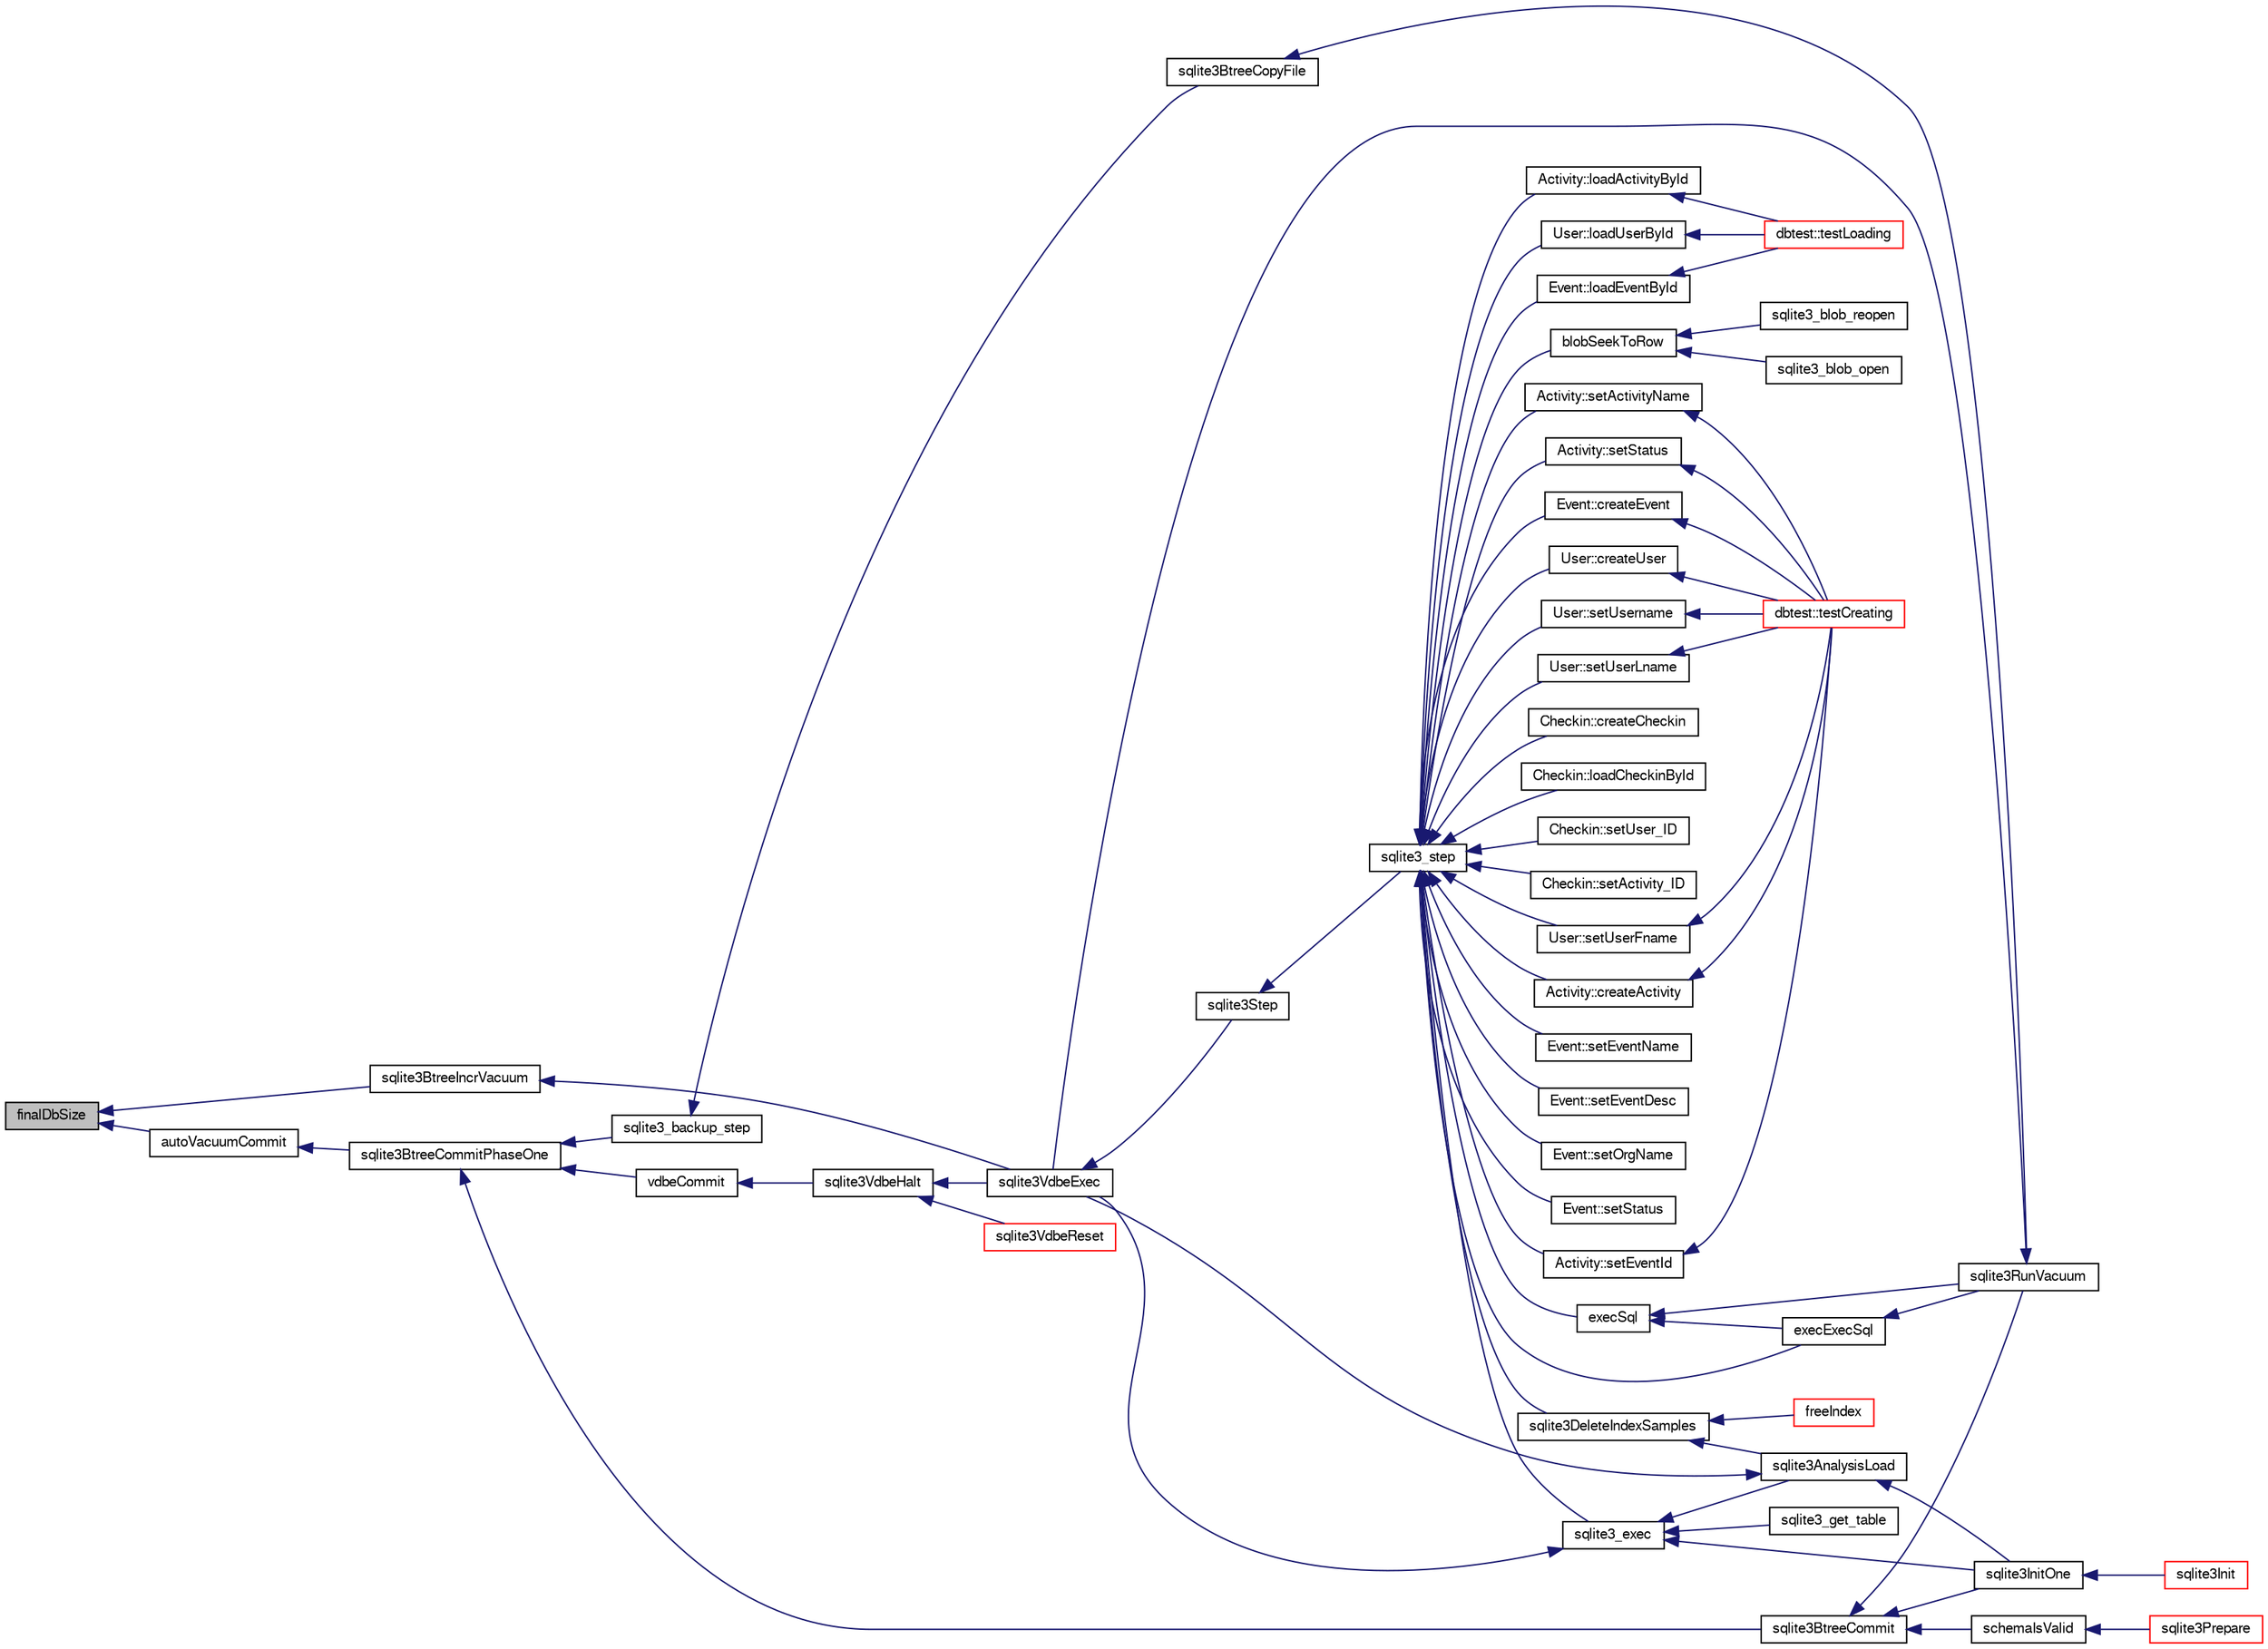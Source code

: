 digraph "finalDbSize"
{
  edge [fontname="FreeSans",fontsize="10",labelfontname="FreeSans",labelfontsize="10"];
  node [fontname="FreeSans",fontsize="10",shape=record];
  rankdir="LR";
  Node108378 [label="finalDbSize",height=0.2,width=0.4,color="black", fillcolor="grey75", style="filled", fontcolor="black"];
  Node108378 -> Node108379 [dir="back",color="midnightblue",fontsize="10",style="solid",fontname="FreeSans"];
  Node108379 [label="sqlite3BtreeIncrVacuum",height=0.2,width=0.4,color="black", fillcolor="white", style="filled",URL="$sqlite3_8c.html#a0b4c98acfd785fc6d5dc5c3237030318"];
  Node108379 -> Node108380 [dir="back",color="midnightblue",fontsize="10",style="solid",fontname="FreeSans"];
  Node108380 [label="sqlite3VdbeExec",height=0.2,width=0.4,color="black", fillcolor="white", style="filled",URL="$sqlite3_8c.html#a8ce40a614bdc56719c4d642b1e4dfb21"];
  Node108380 -> Node108381 [dir="back",color="midnightblue",fontsize="10",style="solid",fontname="FreeSans"];
  Node108381 [label="sqlite3Step",height=0.2,width=0.4,color="black", fillcolor="white", style="filled",URL="$sqlite3_8c.html#a3f2872e873e2758a4beedad1d5113554"];
  Node108381 -> Node108382 [dir="back",color="midnightblue",fontsize="10",style="solid",fontname="FreeSans"];
  Node108382 [label="sqlite3_step",height=0.2,width=0.4,color="black", fillcolor="white", style="filled",URL="$sqlite3_8h.html#ac1e491ce36b7471eb28387f7d3c74334"];
  Node108382 -> Node108383 [dir="back",color="midnightblue",fontsize="10",style="solid",fontname="FreeSans"];
  Node108383 [label="Activity::createActivity",height=0.2,width=0.4,color="black", fillcolor="white", style="filled",URL="$classActivity.html#a813cc5e52c14ab49b39014c134e3425b"];
  Node108383 -> Node108384 [dir="back",color="midnightblue",fontsize="10",style="solid",fontname="FreeSans"];
  Node108384 [label="dbtest::testCreating",height=0.2,width=0.4,color="red", fillcolor="white", style="filled",URL="$classdbtest.html#a8193e88a7df657069c8a6bd09c8243b7"];
  Node108382 -> Node108386 [dir="back",color="midnightblue",fontsize="10",style="solid",fontname="FreeSans"];
  Node108386 [label="Activity::loadActivityById",height=0.2,width=0.4,color="black", fillcolor="white", style="filled",URL="$classActivity.html#abe4ffb4f08a47212ebf9013259d9e7fd"];
  Node108386 -> Node108387 [dir="back",color="midnightblue",fontsize="10",style="solid",fontname="FreeSans"];
  Node108387 [label="dbtest::testLoading",height=0.2,width=0.4,color="red", fillcolor="white", style="filled",URL="$classdbtest.html#a6f98d82a2c8e2b9040848763504ddae1"];
  Node108382 -> Node108388 [dir="back",color="midnightblue",fontsize="10",style="solid",fontname="FreeSans"];
  Node108388 [label="Activity::setEventId",height=0.2,width=0.4,color="black", fillcolor="white", style="filled",URL="$classActivity.html#adb1d0fd0d08f473e068f0a4086bfa9ca"];
  Node108388 -> Node108384 [dir="back",color="midnightblue",fontsize="10",style="solid",fontname="FreeSans"];
  Node108382 -> Node108389 [dir="back",color="midnightblue",fontsize="10",style="solid",fontname="FreeSans"];
  Node108389 [label="Activity::setActivityName",height=0.2,width=0.4,color="black", fillcolor="white", style="filled",URL="$classActivity.html#a62dc3737b33915a36086f9dd26d16a81"];
  Node108389 -> Node108384 [dir="back",color="midnightblue",fontsize="10",style="solid",fontname="FreeSans"];
  Node108382 -> Node108390 [dir="back",color="midnightblue",fontsize="10",style="solid",fontname="FreeSans"];
  Node108390 [label="Activity::setStatus",height=0.2,width=0.4,color="black", fillcolor="white", style="filled",URL="$classActivity.html#af618135a7738f4d2a7ee147a8ef912ea"];
  Node108390 -> Node108384 [dir="back",color="midnightblue",fontsize="10",style="solid",fontname="FreeSans"];
  Node108382 -> Node108391 [dir="back",color="midnightblue",fontsize="10",style="solid",fontname="FreeSans"];
  Node108391 [label="Checkin::createCheckin",height=0.2,width=0.4,color="black", fillcolor="white", style="filled",URL="$classCheckin.html#a4e40acdf7fff0e607f6de4f24f3a163c"];
  Node108382 -> Node108392 [dir="back",color="midnightblue",fontsize="10",style="solid",fontname="FreeSans"];
  Node108392 [label="Checkin::loadCheckinById",height=0.2,width=0.4,color="black", fillcolor="white", style="filled",URL="$classCheckin.html#a3461f70ea6c68475225f2a07f78a21e0"];
  Node108382 -> Node108393 [dir="back",color="midnightblue",fontsize="10",style="solid",fontname="FreeSans"];
  Node108393 [label="Checkin::setUser_ID",height=0.2,width=0.4,color="black", fillcolor="white", style="filled",URL="$classCheckin.html#a76ab640f4f912876dbebf183db5359c6"];
  Node108382 -> Node108394 [dir="back",color="midnightblue",fontsize="10",style="solid",fontname="FreeSans"];
  Node108394 [label="Checkin::setActivity_ID",height=0.2,width=0.4,color="black", fillcolor="white", style="filled",URL="$classCheckin.html#ab2ff3ec2604ec73a42af25874a00b232"];
  Node108382 -> Node108395 [dir="back",color="midnightblue",fontsize="10",style="solid",fontname="FreeSans"];
  Node108395 [label="Event::createEvent",height=0.2,width=0.4,color="black", fillcolor="white", style="filled",URL="$classEvent.html#a77adb9f4a46ffb32c2d931f0691f5903"];
  Node108395 -> Node108384 [dir="back",color="midnightblue",fontsize="10",style="solid",fontname="FreeSans"];
  Node108382 -> Node108396 [dir="back",color="midnightblue",fontsize="10",style="solid",fontname="FreeSans"];
  Node108396 [label="Event::loadEventById",height=0.2,width=0.4,color="black", fillcolor="white", style="filled",URL="$classEvent.html#afa66cea33f722dbeecb69cc98fdea055"];
  Node108396 -> Node108387 [dir="back",color="midnightblue",fontsize="10",style="solid",fontname="FreeSans"];
  Node108382 -> Node108397 [dir="back",color="midnightblue",fontsize="10",style="solid",fontname="FreeSans"];
  Node108397 [label="Event::setEventName",height=0.2,width=0.4,color="black", fillcolor="white", style="filled",URL="$classEvent.html#a10596b6ca077df05184e30d62b08729d"];
  Node108382 -> Node108398 [dir="back",color="midnightblue",fontsize="10",style="solid",fontname="FreeSans"];
  Node108398 [label="Event::setEventDesc",height=0.2,width=0.4,color="black", fillcolor="white", style="filled",URL="$classEvent.html#ae36b8377dcae792f1c5c4726024c981b"];
  Node108382 -> Node108399 [dir="back",color="midnightblue",fontsize="10",style="solid",fontname="FreeSans"];
  Node108399 [label="Event::setOrgName",height=0.2,width=0.4,color="black", fillcolor="white", style="filled",URL="$classEvent.html#a19aac0f776bd764563a54977656cf680"];
  Node108382 -> Node108400 [dir="back",color="midnightblue",fontsize="10",style="solid",fontname="FreeSans"];
  Node108400 [label="Event::setStatus",height=0.2,width=0.4,color="black", fillcolor="white", style="filled",URL="$classEvent.html#ab0a6b9285af0f4172eb841e2b80f8972"];
  Node108382 -> Node108401 [dir="back",color="midnightblue",fontsize="10",style="solid",fontname="FreeSans"];
  Node108401 [label="blobSeekToRow",height=0.2,width=0.4,color="black", fillcolor="white", style="filled",URL="$sqlite3_8c.html#afff57e13332b98c8a44a7cebe38962ab"];
  Node108401 -> Node108402 [dir="back",color="midnightblue",fontsize="10",style="solid",fontname="FreeSans"];
  Node108402 [label="sqlite3_blob_open",height=0.2,width=0.4,color="black", fillcolor="white", style="filled",URL="$sqlite3_8h.html#adb8ad839a5bdd62a43785132bc7dd518"];
  Node108401 -> Node108403 [dir="back",color="midnightblue",fontsize="10",style="solid",fontname="FreeSans"];
  Node108403 [label="sqlite3_blob_reopen",height=0.2,width=0.4,color="black", fillcolor="white", style="filled",URL="$sqlite3_8h.html#abc77c24fdc0150138490359a94360f7e"];
  Node108382 -> Node108404 [dir="back",color="midnightblue",fontsize="10",style="solid",fontname="FreeSans"];
  Node108404 [label="sqlite3DeleteIndexSamples",height=0.2,width=0.4,color="black", fillcolor="white", style="filled",URL="$sqlite3_8c.html#aaeda0302fbf61397ec009f65bed047ef"];
  Node108404 -> Node108405 [dir="back",color="midnightblue",fontsize="10",style="solid",fontname="FreeSans"];
  Node108405 [label="sqlite3AnalysisLoad",height=0.2,width=0.4,color="black", fillcolor="white", style="filled",URL="$sqlite3_8c.html#a48a2301c27e1d3d68708b9b8761b5a01"];
  Node108405 -> Node108380 [dir="back",color="midnightblue",fontsize="10",style="solid",fontname="FreeSans"];
  Node108405 -> Node108406 [dir="back",color="midnightblue",fontsize="10",style="solid",fontname="FreeSans"];
  Node108406 [label="sqlite3InitOne",height=0.2,width=0.4,color="black", fillcolor="white", style="filled",URL="$sqlite3_8c.html#ac4318b25df65269906b0379251fe9b85"];
  Node108406 -> Node108407 [dir="back",color="midnightblue",fontsize="10",style="solid",fontname="FreeSans"];
  Node108407 [label="sqlite3Init",height=0.2,width=0.4,color="red", fillcolor="white", style="filled",URL="$sqlite3_8c.html#aed74e3dc765631a833f522f425ff5a48"];
  Node108404 -> Node108507 [dir="back",color="midnightblue",fontsize="10",style="solid",fontname="FreeSans"];
  Node108507 [label="freeIndex",height=0.2,width=0.4,color="red", fillcolor="white", style="filled",URL="$sqlite3_8c.html#a00907c99c18d5bcb9d0b38c077146c31"];
  Node108382 -> Node108573 [dir="back",color="midnightblue",fontsize="10",style="solid",fontname="FreeSans"];
  Node108573 [label="sqlite3_exec",height=0.2,width=0.4,color="black", fillcolor="white", style="filled",URL="$sqlite3_8h.html#a97487ec8150e0bcc8fa392ab8f0e24db"];
  Node108573 -> Node108380 [dir="back",color="midnightblue",fontsize="10",style="solid",fontname="FreeSans"];
  Node108573 -> Node108405 [dir="back",color="midnightblue",fontsize="10",style="solid",fontname="FreeSans"];
  Node108573 -> Node108406 [dir="back",color="midnightblue",fontsize="10",style="solid",fontname="FreeSans"];
  Node108573 -> Node108574 [dir="back",color="midnightblue",fontsize="10",style="solid",fontname="FreeSans"];
  Node108574 [label="sqlite3_get_table",height=0.2,width=0.4,color="black", fillcolor="white", style="filled",URL="$sqlite3_8h.html#a5effeac4e12df57beaa35c5be1f61579"];
  Node108382 -> Node108564 [dir="back",color="midnightblue",fontsize="10",style="solid",fontname="FreeSans"];
  Node108564 [label="execSql",height=0.2,width=0.4,color="black", fillcolor="white", style="filled",URL="$sqlite3_8c.html#a7d16651b98a110662f4c265eff0246cb"];
  Node108564 -> Node108565 [dir="back",color="midnightblue",fontsize="10",style="solid",fontname="FreeSans"];
  Node108565 [label="execExecSql",height=0.2,width=0.4,color="black", fillcolor="white", style="filled",URL="$sqlite3_8c.html#ac1be09a6c047f21133d16378d301e0d4"];
  Node108565 -> Node108566 [dir="back",color="midnightblue",fontsize="10",style="solid",fontname="FreeSans"];
  Node108566 [label="sqlite3RunVacuum",height=0.2,width=0.4,color="black", fillcolor="white", style="filled",URL="$sqlite3_8c.html#a5e83ddc7b3e7e8e79ad5d1fc92de1d2f"];
  Node108566 -> Node108380 [dir="back",color="midnightblue",fontsize="10",style="solid",fontname="FreeSans"];
  Node108564 -> Node108566 [dir="back",color="midnightblue",fontsize="10",style="solid",fontname="FreeSans"];
  Node108382 -> Node108565 [dir="back",color="midnightblue",fontsize="10",style="solid",fontname="FreeSans"];
  Node108382 -> Node108567 [dir="back",color="midnightblue",fontsize="10",style="solid",fontname="FreeSans"];
  Node108567 [label="User::createUser",height=0.2,width=0.4,color="black", fillcolor="white", style="filled",URL="$classUser.html#a22ed673939e8cc0a136130b809bba513"];
  Node108567 -> Node108384 [dir="back",color="midnightblue",fontsize="10",style="solid",fontname="FreeSans"];
  Node108382 -> Node108568 [dir="back",color="midnightblue",fontsize="10",style="solid",fontname="FreeSans"];
  Node108568 [label="User::loadUserById",height=0.2,width=0.4,color="black", fillcolor="white", style="filled",URL="$classUser.html#a863377665b7fb83c5547dcf9727f5092"];
  Node108568 -> Node108387 [dir="back",color="midnightblue",fontsize="10",style="solid",fontname="FreeSans"];
  Node108382 -> Node108569 [dir="back",color="midnightblue",fontsize="10",style="solid",fontname="FreeSans"];
  Node108569 [label="User::setUsername",height=0.2,width=0.4,color="black", fillcolor="white", style="filled",URL="$classUser.html#aa0497022a136cb78de785b0a39ae60b1"];
  Node108569 -> Node108384 [dir="back",color="midnightblue",fontsize="10",style="solid",fontname="FreeSans"];
  Node108382 -> Node108570 [dir="back",color="midnightblue",fontsize="10",style="solid",fontname="FreeSans"];
  Node108570 [label="User::setUserFname",height=0.2,width=0.4,color="black", fillcolor="white", style="filled",URL="$classUser.html#a72657eb55cd0ca437b4841a43f19912f"];
  Node108570 -> Node108384 [dir="back",color="midnightblue",fontsize="10",style="solid",fontname="FreeSans"];
  Node108382 -> Node108571 [dir="back",color="midnightblue",fontsize="10",style="solid",fontname="FreeSans"];
  Node108571 [label="User::setUserLname",height=0.2,width=0.4,color="black", fillcolor="white", style="filled",URL="$classUser.html#aa25973387e5afe1aa6f60dd6545e33b5"];
  Node108571 -> Node108384 [dir="back",color="midnightblue",fontsize="10",style="solid",fontname="FreeSans"];
  Node108378 -> Node108641 [dir="back",color="midnightblue",fontsize="10",style="solid",fontname="FreeSans"];
  Node108641 [label="autoVacuumCommit",height=0.2,width=0.4,color="black", fillcolor="white", style="filled",URL="$sqlite3_8c.html#a809d22c6311135ae3048adf41febaef0"];
  Node108641 -> Node108642 [dir="back",color="midnightblue",fontsize="10",style="solid",fontname="FreeSans"];
  Node108642 [label="sqlite3BtreeCommitPhaseOne",height=0.2,width=0.4,color="black", fillcolor="white", style="filled",URL="$sqlite3_8c.html#ae266cba101e64ad99a166f237532e262"];
  Node108642 -> Node108643 [dir="back",color="midnightblue",fontsize="10",style="solid",fontname="FreeSans"];
  Node108643 [label="sqlite3BtreeCommit",height=0.2,width=0.4,color="black", fillcolor="white", style="filled",URL="$sqlite3_8c.html#a8e56ab314556935f9f73080147d26419"];
  Node108643 -> Node108406 [dir="back",color="midnightblue",fontsize="10",style="solid",fontname="FreeSans"];
  Node108643 -> Node108591 [dir="back",color="midnightblue",fontsize="10",style="solid",fontname="FreeSans"];
  Node108591 [label="schemaIsValid",height=0.2,width=0.4,color="black", fillcolor="white", style="filled",URL="$sqlite3_8c.html#a7c466fe28e7ca6f46b8bf72c46d9738d"];
  Node108591 -> Node108559 [dir="back",color="midnightblue",fontsize="10",style="solid",fontname="FreeSans"];
  Node108559 [label="sqlite3Prepare",height=0.2,width=0.4,color="red", fillcolor="white", style="filled",URL="$sqlite3_8c.html#acb25890858d0bf4b12eb7aae569f0c7b"];
  Node108643 -> Node108566 [dir="back",color="midnightblue",fontsize="10",style="solid",fontname="FreeSans"];
  Node108642 -> Node108593 [dir="back",color="midnightblue",fontsize="10",style="solid",fontname="FreeSans"];
  Node108593 [label="sqlite3_backup_step",height=0.2,width=0.4,color="black", fillcolor="white", style="filled",URL="$sqlite3_8h.html#a1699b75e98d082eebc465a9e64c35269"];
  Node108593 -> Node108594 [dir="back",color="midnightblue",fontsize="10",style="solid",fontname="FreeSans"];
  Node108594 [label="sqlite3BtreeCopyFile",height=0.2,width=0.4,color="black", fillcolor="white", style="filled",URL="$sqlite3_8c.html#a4d9e19a79f0d5c1dfcef0bd137ae83f9"];
  Node108594 -> Node108566 [dir="back",color="midnightblue",fontsize="10",style="solid",fontname="FreeSans"];
  Node108642 -> Node108644 [dir="back",color="midnightblue",fontsize="10",style="solid",fontname="FreeSans"];
  Node108644 [label="vdbeCommit",height=0.2,width=0.4,color="black", fillcolor="white", style="filled",URL="$sqlite3_8c.html#a5d7f1e0625451b987728f600cfe1b92d"];
  Node108644 -> Node108599 [dir="back",color="midnightblue",fontsize="10",style="solid",fontname="FreeSans"];
  Node108599 [label="sqlite3VdbeHalt",height=0.2,width=0.4,color="black", fillcolor="white", style="filled",URL="$sqlite3_8c.html#a8d1d99703d999190fbc35ecc981cb709"];
  Node108599 -> Node108600 [dir="back",color="midnightblue",fontsize="10",style="solid",fontname="FreeSans"];
  Node108600 [label="sqlite3VdbeReset",height=0.2,width=0.4,color="red", fillcolor="white", style="filled",URL="$sqlite3_8c.html#a315a913742f7267f90d46d41446353b1"];
  Node108599 -> Node108380 [dir="back",color="midnightblue",fontsize="10",style="solid",fontname="FreeSans"];
}
